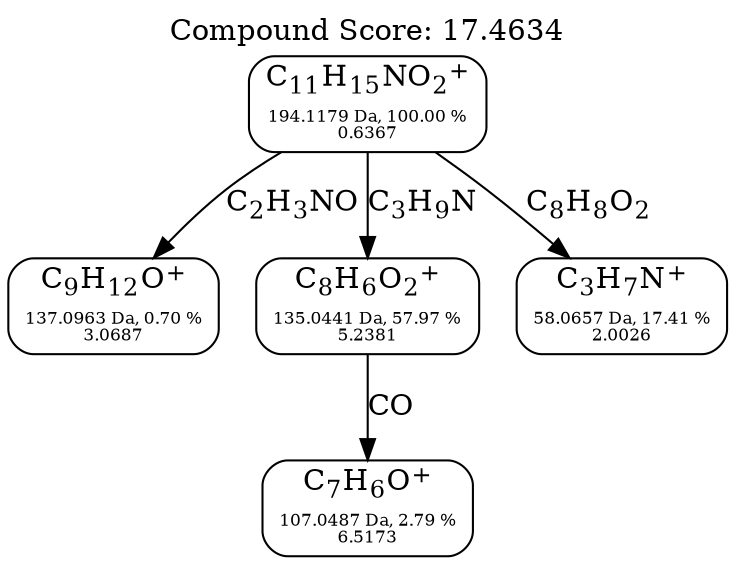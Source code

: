 strict digraph {
	node [shape=rect,style=rounded];
	labelloc="t";
	label="Compound Score: 17.4634";
	C11H16NO2 [label=<C<SUB>11</SUB>H<SUB>15</SUB>NO<SUB>2</SUB><SUP>+</SUP><FONT POINT-SIZE="8"><BR /> <BR />194.1179 Da, 100.00 %<BR />0.6367</FONT>>];
	C9H13O [label=<C<SUB>9</SUB>H<SUB>12</SUB>O<SUP>+</SUP><FONT POINT-SIZE="8"><BR /> <BR />137.0963 Da, 0.70 %<BR />3.0687</FONT>>];
	C8H7O2 [label=<C<SUB>8</SUB>H<SUB>6</SUB>O<SUB>2</SUB><SUP>+</SUP><FONT POINT-SIZE="8"><BR /> <BR />135.0441 Da, 57.97 %<BR />5.2381</FONT>>];
	C7H7O [label=<C<SUB>7</SUB>H<SUB>6</SUB>O<SUP>+</SUP><FONT POINT-SIZE="8"><BR /> <BR />107.0487 Da, 2.79 %<BR />6.5173</FONT>>];
	C3H8N [label=<C<SUB>3</SUB>H<SUB>7</SUB>N<SUP>+</SUP><FONT POINT-SIZE="8"><BR /> <BR />58.0657 Da, 17.41 %<BR />2.0026</FONT>>];

	C11H16NO2 -> C9H13O [label=<C<SUB>2</SUB>H<SUB>3</SUB>NO>];
	C11H16NO2 -> C8H7O2 [label=<C<SUB>3</SUB>H<SUB>9</SUB>N>];
	C8H7O2 -> C7H7O [label=<CO>];
	C11H16NO2 -> C3H8N [label=<C<SUB>8</SUB>H<SUB>8</SUB>O<SUB>2</SUB>>];
}